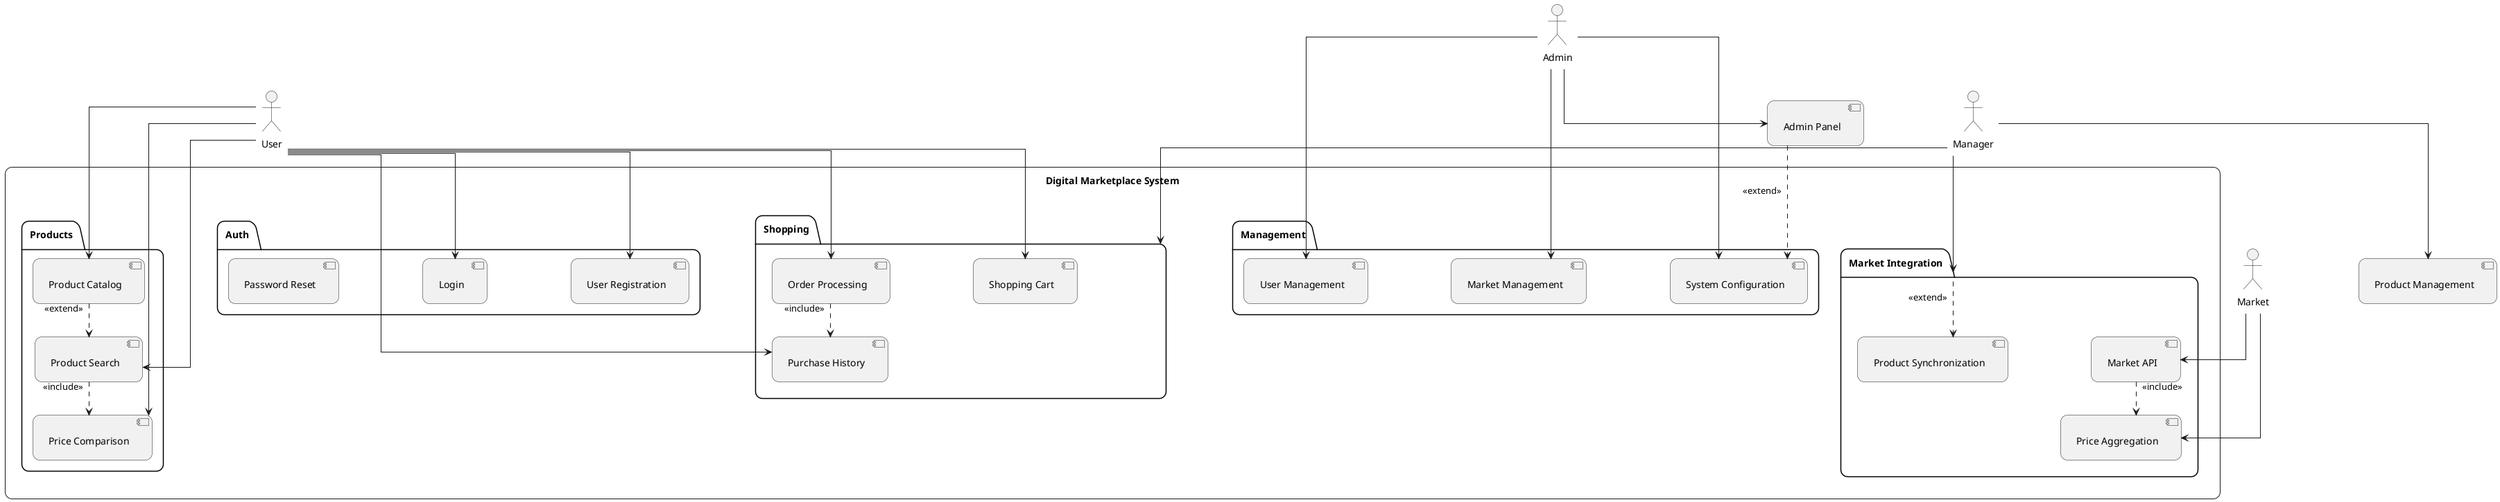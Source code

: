 @startuml
' Сбалансированная диаграмма: не слишком высокая и не слишком широкая

top to bottom direction
skinparam linetype ortho
skinparam nodesep 120
skinparam ranksep 30
skinparam padding 8
skinparam roundcorner 20

actor User as user
actor Manager as manager
actor Admin as admin
actor Market as market

rectangle "Digital Marketplace System" {
    ' Первый ряд пакетов
    package "Auth" {
        [User Registration]
        [Login]
        [Password Reset]
    }
    package "Products" {
        [Product Catalog]
        [Product Search]
        [Price Comparison]
    }
    package "Shopping" {
        [Shopping Cart]
        [Order Processing]
        [Purchase History]
    }
    ' Второй ряд пакетов
    package "Market Integration" {
        [Market API]
        [Price Aggregation]
        [Product Synchronization]
    }
    package "Management" {
        [User Management]
        [Market Management]
        [System Configuration]
    }
}

' Связи пользователя
user --> [User Registration]
user --> [Login]
user --> [Product Catalog]
user --> [Product Search]
user --> [Price Comparison]
user --> [Shopping Cart]
user --> [Order Processing]
user --> [Purchase History]

' Связи менеджера
manager --> [Product Management]
manager --> [Market Integration]
manager --> [Shopping]

' Связи администратора
admin --> [Admin Panel]
admin --> [User Management]
admin --> [Market Management]
admin --> [System Configuration]

' Связи магазина
market --> [Market API]
market --> [Price Aggregation]

' Включения и расширения
[Product Search] ..> [Price Comparison] : <<include>>
[Order Processing] ..> [Purchase History] : <<include>>
[Market API] ..> [Price Aggregation] : <<include>>
[Product Catalog] ..> [Product Search] : <<extend>>
[Market Integration] ..> [Product Synchronization] : <<extend>>
[Admin Panel] ..> [System Configuration] : <<extend>>
@enduml 